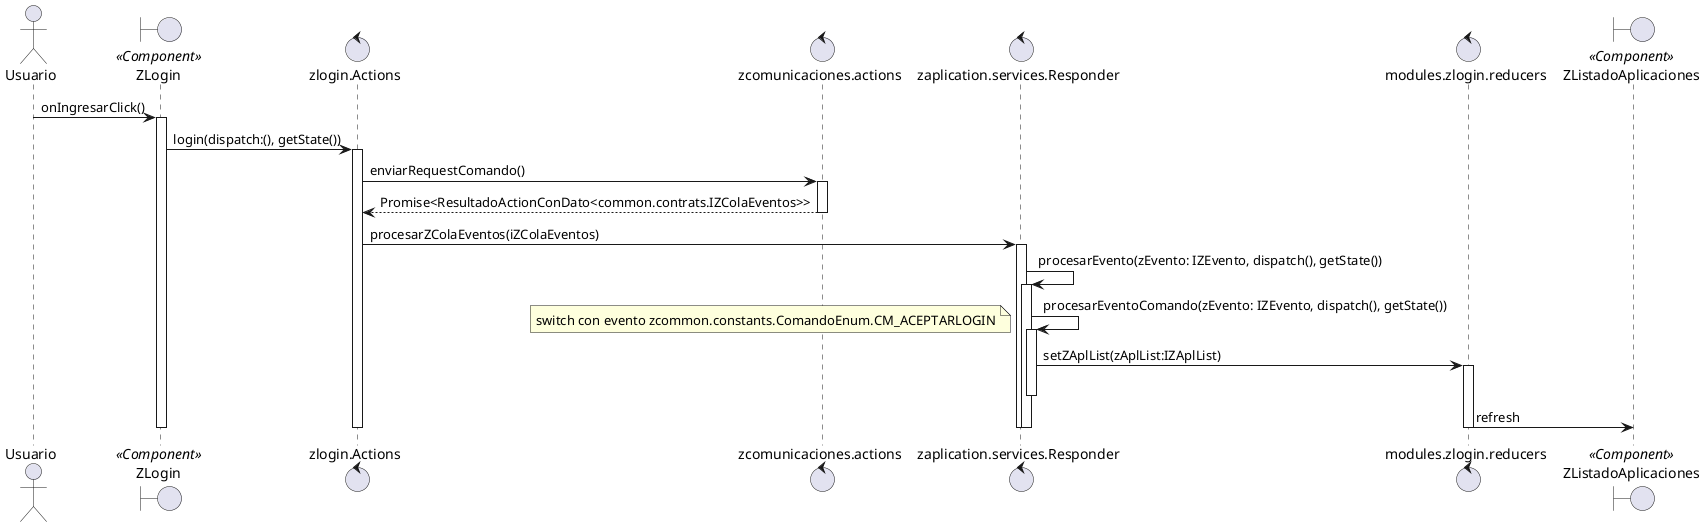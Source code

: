 @startuml

actor Usuario

boundary ZLogin <<Component>>
Usuario -> ZLogin: onIngresarClick()
activate ZLogin

control zlogin.Actions
ZLogin -> zlogin.Actions: login(dispatch:(), getState())
activate zlogin.Actions

control zcomunicaciones.actions
zlogin.Actions -> zcomunicaciones.actions: enviarRequestComando()
activate zcomunicaciones.actions

zcomunicaciones.actions --> zlogin.Actions: Promise<ResultadoActionConDato<common.contrats.IZColaEventos>>
deactivate zcomunicaciones.actions

control zaplication.services.Responder
zlogin.Actions -> zaplication.services.Responder:procesarZColaEventos(iZColaEventos)
activate zaplication.services.Responder


zaplication.services.Responder -> zaplication.services.Responder: procesarEvento(zEvento: IZEvento, dispatch(), getState())
activate zaplication.services.Responder
zaplication.services.Responder -> zaplication.services.Responder: procesarEventoComando(zEvento: IZEvento, dispatch(), getState())
note left: switch con evento zcommon.constants.ComandoEnum.CM_ACEPTARLOGIN
activate zaplication.services.Responder
control modules.zlogin.reducers
participant modules.zlogin.reducers <<Reducer>>
zaplication.services.Responder -> modules.zlogin.reducers: setZAplList(zAplList:IZAplList)
activate modules.zlogin.reducers

boundary ZListadoAplicaciones <<Component>>
deactivate zaplication.services.Responder
modules.zlogin.reducers -> ZListadoAplicaciones: refresh
deactivate modules.zlogin.reducers

deactivate zaplication.services.Responder
deactivate zaplication.services.Responder
deactivate zlogin.Actions
deactivate ZLogin

@enduml